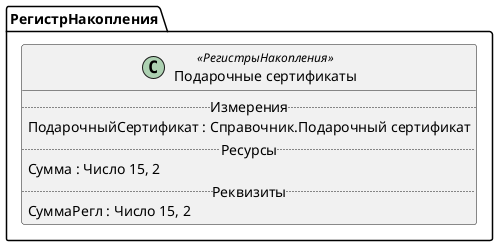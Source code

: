 ﻿@startuml ПодарочныеСертификаты
'!include templates.wsd
'..\include templates.wsd
class РегистрНакопления.ПодарочныеСертификаты as "Подарочные сертификаты" <<РегистрыНакопления>>
{
..Измерения..
ПодарочныйСертификат : Справочник.Подарочный сертификат
..Ресурсы..
Сумма : Число 15, 2
..Реквизиты..
СуммаРегл : Число 15, 2
}
@enduml
